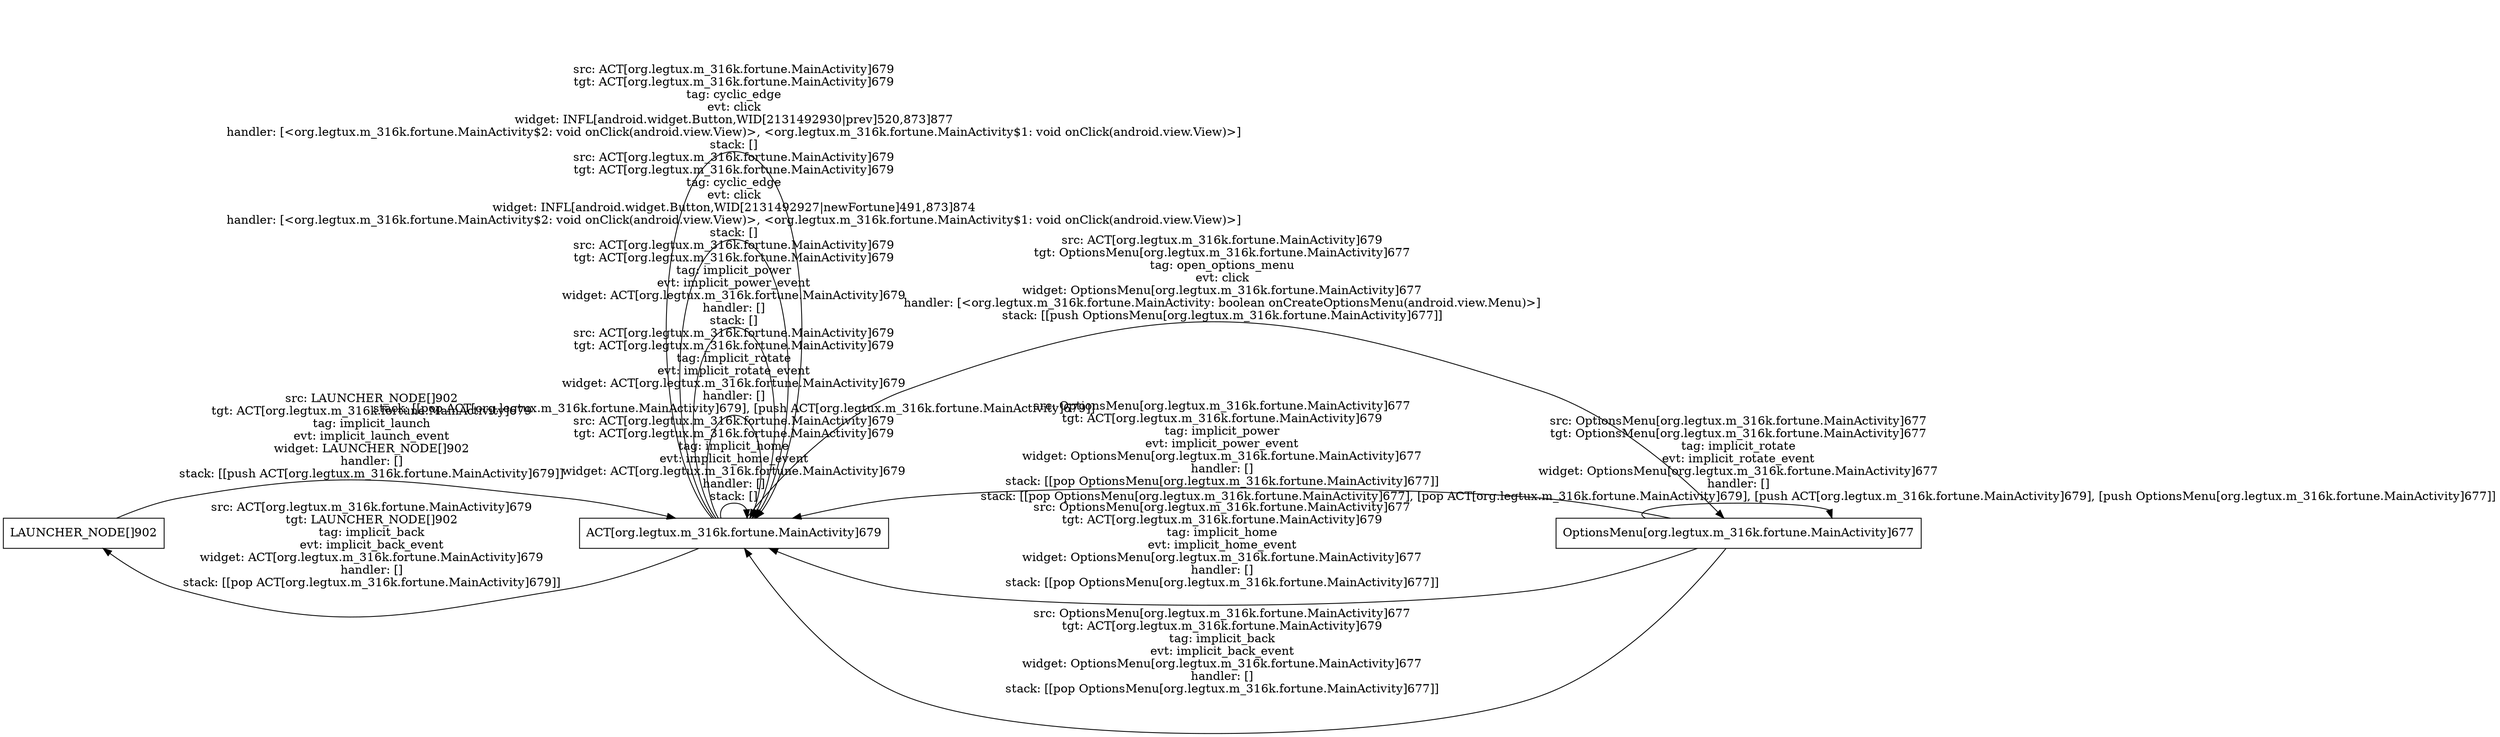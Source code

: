 digraph G {
 rankdir=LR;
 node[shape=box];
 n3 [label="LAUNCHER_NODE[]902"];
 n1 [label="ACT[org.legtux.m_316k.fortune.MainActivity]679"];
 n2 [label="OptionsMenu[org.legtux.m_316k.fortune.MainActivity]677"];
 n3 -> n1 [label="src: LAUNCHER_NODE[]902\ntgt: ACT[org.legtux.m_316k.fortune.MainActivity]679\ntag: implicit_launch\nevt: implicit_launch_event\nwidget: LAUNCHER_NODE[]902\nhandler: []\nstack: [[push ACT[org.legtux.m_316k.fortune.MainActivity]679]]\n"];
 n1 -> n1 [label="src: ACT[org.legtux.m_316k.fortune.MainActivity]679\ntgt: ACT[org.legtux.m_316k.fortune.MainActivity]679\ntag: implicit_home\nevt: implicit_home_event\nwidget: ACT[org.legtux.m_316k.fortune.MainActivity]679\nhandler: []\nstack: []\n"];
 n1 -> n1 [label="src: ACT[org.legtux.m_316k.fortune.MainActivity]679\ntgt: ACT[org.legtux.m_316k.fortune.MainActivity]679\ntag: implicit_rotate\nevt: implicit_rotate_event\nwidget: ACT[org.legtux.m_316k.fortune.MainActivity]679\nhandler: []\nstack: [[pop ACT[org.legtux.m_316k.fortune.MainActivity]679], [push ACT[org.legtux.m_316k.fortune.MainActivity]679]]\n"];
 n1 -> n2 [label="src: ACT[org.legtux.m_316k.fortune.MainActivity]679\ntgt: OptionsMenu[org.legtux.m_316k.fortune.MainActivity]677\ntag: open_options_menu\nevt: click\nwidget: OptionsMenu[org.legtux.m_316k.fortune.MainActivity]677\nhandler: [<org.legtux.m_316k.fortune.MainActivity: boolean onCreateOptionsMenu(android.view.Menu)>]\nstack: [[push OptionsMenu[org.legtux.m_316k.fortune.MainActivity]677]]\n"];
 n1 -> n1 [label="src: ACT[org.legtux.m_316k.fortune.MainActivity]679\ntgt: ACT[org.legtux.m_316k.fortune.MainActivity]679\ntag: implicit_power\nevt: implicit_power_event\nwidget: ACT[org.legtux.m_316k.fortune.MainActivity]679\nhandler: []\nstack: []\n"];
 n1 -> n3 [label="src: ACT[org.legtux.m_316k.fortune.MainActivity]679\ntgt: LAUNCHER_NODE[]902\ntag: implicit_back\nevt: implicit_back_event\nwidget: ACT[org.legtux.m_316k.fortune.MainActivity]679\nhandler: []\nstack: [[pop ACT[org.legtux.m_316k.fortune.MainActivity]679]]\n"];
 n1 -> n1 [label="src: ACT[org.legtux.m_316k.fortune.MainActivity]679\ntgt: ACT[org.legtux.m_316k.fortune.MainActivity]679\ntag: cyclic_edge\nevt: click\nwidget: INFL[android.widget.Button,WID[2131492927|newFortune]491,873]874\nhandler: [<org.legtux.m_316k.fortune.MainActivity$2: void onClick(android.view.View)>, <org.legtux.m_316k.fortune.MainActivity$1: void onClick(android.view.View)>]\nstack: []\n"];
 n1 -> n1 [label="src: ACT[org.legtux.m_316k.fortune.MainActivity]679\ntgt: ACT[org.legtux.m_316k.fortune.MainActivity]679\ntag: cyclic_edge\nevt: click\nwidget: INFL[android.widget.Button,WID[2131492930|prev]520,873]877\nhandler: [<org.legtux.m_316k.fortune.MainActivity$2: void onClick(android.view.View)>, <org.legtux.m_316k.fortune.MainActivity$1: void onClick(android.view.View)>]\nstack: []\n"];
 n2 -> n2 [label="src: OptionsMenu[org.legtux.m_316k.fortune.MainActivity]677\ntgt: OptionsMenu[org.legtux.m_316k.fortune.MainActivity]677\ntag: implicit_rotate\nevt: implicit_rotate_event\nwidget: OptionsMenu[org.legtux.m_316k.fortune.MainActivity]677\nhandler: []\nstack: [[pop OptionsMenu[org.legtux.m_316k.fortune.MainActivity]677], [pop ACT[org.legtux.m_316k.fortune.MainActivity]679], [push ACT[org.legtux.m_316k.fortune.MainActivity]679], [push OptionsMenu[org.legtux.m_316k.fortune.MainActivity]677]]\n"];
 n2 -> n1 [label="src: OptionsMenu[org.legtux.m_316k.fortune.MainActivity]677\ntgt: ACT[org.legtux.m_316k.fortune.MainActivity]679\ntag: implicit_power\nevt: implicit_power_event\nwidget: OptionsMenu[org.legtux.m_316k.fortune.MainActivity]677\nhandler: []\nstack: [[pop OptionsMenu[org.legtux.m_316k.fortune.MainActivity]677]]\n"];
 n2 -> n1 [label="src: OptionsMenu[org.legtux.m_316k.fortune.MainActivity]677\ntgt: ACT[org.legtux.m_316k.fortune.MainActivity]679\ntag: implicit_home\nevt: implicit_home_event\nwidget: OptionsMenu[org.legtux.m_316k.fortune.MainActivity]677\nhandler: []\nstack: [[pop OptionsMenu[org.legtux.m_316k.fortune.MainActivity]677]]\n"];
 n2 -> n1 [label="src: OptionsMenu[org.legtux.m_316k.fortune.MainActivity]677\ntgt: ACT[org.legtux.m_316k.fortune.MainActivity]679\ntag: implicit_back\nevt: implicit_back_event\nwidget: OptionsMenu[org.legtux.m_316k.fortune.MainActivity]677\nhandler: []\nstack: [[pop OptionsMenu[org.legtux.m_316k.fortune.MainActivity]677]]\n"];
}